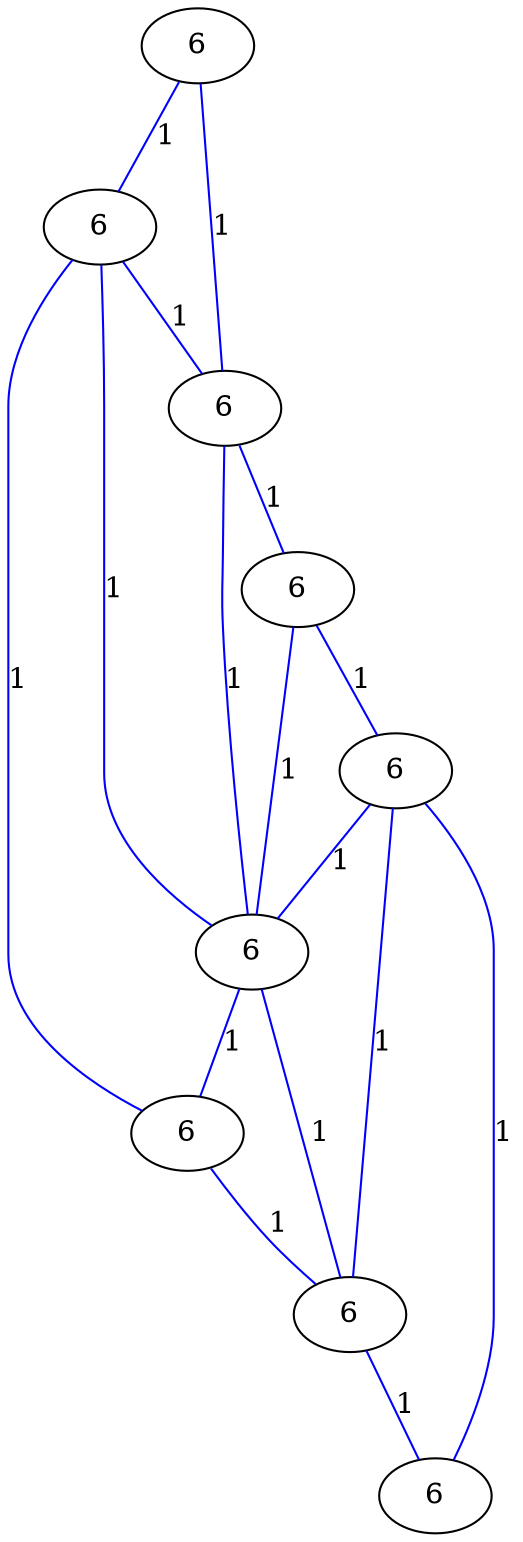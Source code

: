 graph G {
	0 [label="6"];
	1 [label="6"];
	2 [label="6"];
	3 [label="6"];
	4 [label="6"];
	5 [label="6"];
	6 [label="6"];
	7 [label="6"];
	8 [label="6"];
	0 -- 1 [label="1", color=blue];
	0 -- 2 [label="1", color=blue];
	1 -- 2 [label="1", color=blue];
	1 -- 5 [label="1", color=blue];
	1 -- 6 [label="1", color=blue];
	2 -- 3 [label="1", color=blue];
	2 -- 5 [label="1", color=blue];
	3 -- 4 [label="1", color=blue];
	3 -- 5 [label="1", color=blue];
	4 -- 5 [label="1", color=blue];
	4 -- 7 [label="1", color=blue];
	4 -- 8 [label="1", color=blue];
	5 -- 6 [label="1", color=blue];
	5 -- 7 [label="1", color=blue];
	6 -- 7 [label="1", color=blue];
	7 -- 8 [label="1", color=blue];
}